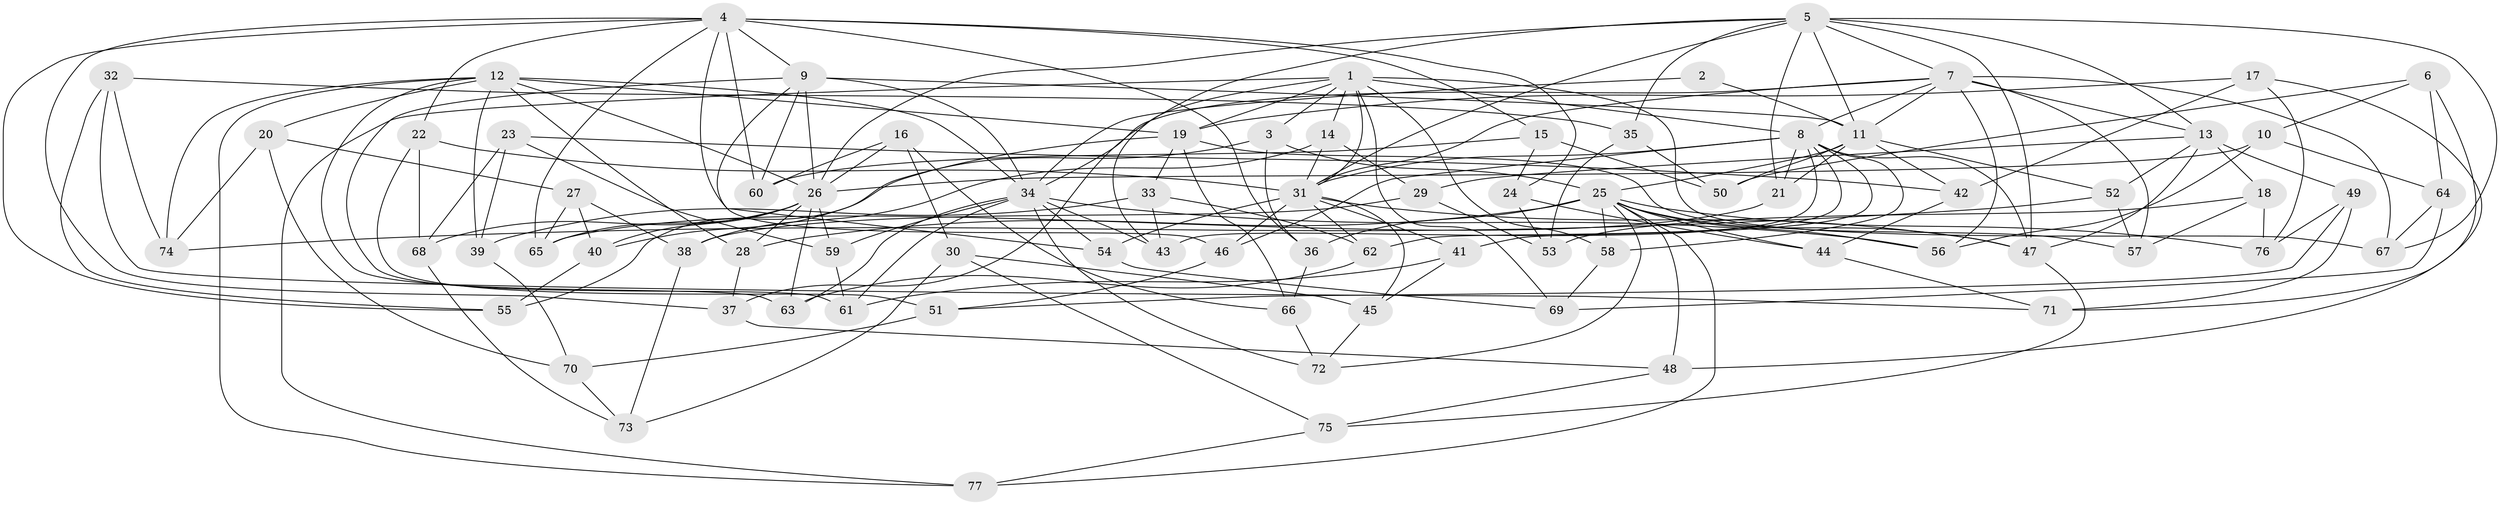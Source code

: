 // original degree distribution, {4: 1.0}
// Generated by graph-tools (version 1.1) at 2025/54/03/04/25 22:54:03]
// undirected, 77 vertices, 193 edges
graph export_dot {
  node [color=gray90,style=filled];
  1;
  2;
  3;
  4;
  5;
  6;
  7;
  8;
  9;
  10;
  11;
  12;
  13;
  14;
  15;
  16;
  17;
  18;
  19;
  20;
  21;
  22;
  23;
  24;
  25;
  26;
  27;
  28;
  29;
  30;
  31;
  32;
  33;
  34;
  35;
  36;
  37;
  38;
  39;
  40;
  41;
  42;
  43;
  44;
  45;
  46;
  47;
  48;
  49;
  50;
  51;
  52;
  53;
  54;
  55;
  56;
  57;
  58;
  59;
  60;
  61;
  62;
  63;
  64;
  65;
  66;
  67;
  68;
  69;
  70;
  71;
  72;
  73;
  74;
  75;
  76;
  77;
  1 -- 3 [weight=1.0];
  1 -- 8 [weight=1.0];
  1 -- 14 [weight=1.0];
  1 -- 19 [weight=1.0];
  1 -- 31 [weight=1.0];
  1 -- 43 [weight=1.0];
  1 -- 58 [weight=1.0];
  1 -- 67 [weight=1.0];
  1 -- 69 [weight=1.0];
  1 -- 77 [weight=1.0];
  2 -- 11 [weight=2.0];
  2 -- 34 [weight=2.0];
  3 -- 25 [weight=1.0];
  3 -- 36 [weight=1.0];
  3 -- 40 [weight=1.0];
  4 -- 9 [weight=1.0];
  4 -- 15 [weight=1.0];
  4 -- 22 [weight=1.0];
  4 -- 24 [weight=1.0];
  4 -- 36 [weight=1.0];
  4 -- 37 [weight=1.0];
  4 -- 46 [weight=1.0];
  4 -- 55 [weight=1.0];
  4 -- 60 [weight=1.0];
  4 -- 65 [weight=1.0];
  5 -- 7 [weight=1.0];
  5 -- 11 [weight=1.0];
  5 -- 13 [weight=2.0];
  5 -- 21 [weight=1.0];
  5 -- 26 [weight=2.0];
  5 -- 31 [weight=1.0];
  5 -- 35 [weight=1.0];
  5 -- 37 [weight=1.0];
  5 -- 47 [weight=1.0];
  5 -- 67 [weight=1.0];
  6 -- 10 [weight=1.0];
  6 -- 50 [weight=1.0];
  6 -- 64 [weight=1.0];
  6 -- 71 [weight=1.0];
  7 -- 8 [weight=1.0];
  7 -- 11 [weight=2.0];
  7 -- 13 [weight=3.0];
  7 -- 31 [weight=1.0];
  7 -- 34 [weight=1.0];
  7 -- 56 [weight=1.0];
  7 -- 57 [weight=1.0];
  7 -- 67 [weight=1.0];
  8 -- 21 [weight=1.0];
  8 -- 31 [weight=1.0];
  8 -- 41 [weight=1.0];
  8 -- 43 [weight=1.0];
  8 -- 46 [weight=1.0];
  8 -- 47 [weight=1.0];
  8 -- 58 [weight=1.0];
  8 -- 62 [weight=1.0];
  9 -- 11 [weight=2.0];
  9 -- 26 [weight=1.0];
  9 -- 34 [weight=1.0];
  9 -- 54 [weight=1.0];
  9 -- 60 [weight=1.0];
  9 -- 61 [weight=1.0];
  10 -- 26 [weight=1.0];
  10 -- 56 [weight=1.0];
  10 -- 64 [weight=1.0];
  11 -- 21 [weight=1.0];
  11 -- 25 [weight=1.0];
  11 -- 42 [weight=1.0];
  11 -- 50 [weight=1.0];
  11 -- 52 [weight=1.0];
  12 -- 19 [weight=2.0];
  12 -- 20 [weight=1.0];
  12 -- 26 [weight=1.0];
  12 -- 28 [weight=1.0];
  12 -- 34 [weight=1.0];
  12 -- 39 [weight=1.0];
  12 -- 63 [weight=1.0];
  12 -- 74 [weight=1.0];
  12 -- 77 [weight=1.0];
  13 -- 18 [weight=1.0];
  13 -- 29 [weight=1.0];
  13 -- 47 [weight=1.0];
  13 -- 49 [weight=1.0];
  13 -- 52 [weight=1.0];
  14 -- 29 [weight=1.0];
  14 -- 31 [weight=1.0];
  14 -- 38 [weight=1.0];
  15 -- 24 [weight=1.0];
  15 -- 50 [weight=1.0];
  15 -- 60 [weight=1.0];
  16 -- 26 [weight=1.0];
  16 -- 30 [weight=1.0];
  16 -- 60 [weight=1.0];
  16 -- 66 [weight=1.0];
  17 -- 19 [weight=1.0];
  17 -- 42 [weight=1.0];
  17 -- 48 [weight=1.0];
  17 -- 76 [weight=1.0];
  18 -- 53 [weight=1.0];
  18 -- 57 [weight=1.0];
  18 -- 76 [weight=1.0];
  19 -- 33 [weight=1.0];
  19 -- 55 [weight=1.0];
  19 -- 57 [weight=1.0];
  19 -- 66 [weight=1.0];
  20 -- 27 [weight=1.0];
  20 -- 70 [weight=1.0];
  20 -- 74 [weight=1.0];
  21 -- 65 [weight=1.0];
  22 -- 31 [weight=1.0];
  22 -- 51 [weight=1.0];
  22 -- 68 [weight=1.0];
  23 -- 39 [weight=1.0];
  23 -- 42 [weight=1.0];
  23 -- 59 [weight=1.0];
  23 -- 68 [weight=1.0];
  24 -- 44 [weight=1.0];
  24 -- 53 [weight=1.0];
  25 -- 28 [weight=1.0];
  25 -- 36 [weight=1.0];
  25 -- 44 [weight=1.0];
  25 -- 47 [weight=1.0];
  25 -- 48 [weight=1.0];
  25 -- 56 [weight=1.0];
  25 -- 58 [weight=1.0];
  25 -- 72 [weight=1.0];
  25 -- 76 [weight=1.0];
  25 -- 77 [weight=1.0];
  26 -- 28 [weight=1.0];
  26 -- 40 [weight=1.0];
  26 -- 59 [weight=1.0];
  26 -- 63 [weight=1.0];
  26 -- 65 [weight=1.0];
  26 -- 68 [weight=1.0];
  27 -- 38 [weight=1.0];
  27 -- 40 [weight=1.0];
  27 -- 65 [weight=1.0];
  28 -- 37 [weight=1.0];
  29 -- 38 [weight=1.0];
  29 -- 53 [weight=1.0];
  30 -- 45 [weight=1.0];
  30 -- 73 [weight=1.0];
  30 -- 75 [weight=1.0];
  31 -- 41 [weight=1.0];
  31 -- 45 [weight=1.0];
  31 -- 46 [weight=1.0];
  31 -- 47 [weight=1.0];
  31 -- 54 [weight=1.0];
  31 -- 62 [weight=1.0];
  32 -- 35 [weight=1.0];
  32 -- 55 [weight=1.0];
  32 -- 71 [weight=1.0];
  32 -- 74 [weight=1.0];
  33 -- 39 [weight=1.0];
  33 -- 43 [weight=1.0];
  33 -- 62 [weight=1.0];
  34 -- 43 [weight=1.0];
  34 -- 54 [weight=1.0];
  34 -- 56 [weight=1.0];
  34 -- 59 [weight=1.0];
  34 -- 61 [weight=1.0];
  34 -- 63 [weight=1.0];
  34 -- 72 [weight=1.0];
  35 -- 50 [weight=1.0];
  35 -- 53 [weight=1.0];
  36 -- 66 [weight=1.0];
  37 -- 48 [weight=1.0];
  38 -- 73 [weight=1.0];
  39 -- 70 [weight=1.0];
  40 -- 55 [weight=1.0];
  41 -- 45 [weight=1.0];
  41 -- 61 [weight=1.0];
  42 -- 44 [weight=1.0];
  44 -- 71 [weight=1.0];
  45 -- 72 [weight=1.0];
  46 -- 51 [weight=1.0];
  47 -- 75 [weight=1.0];
  48 -- 75 [weight=1.0];
  49 -- 51 [weight=1.0];
  49 -- 71 [weight=1.0];
  49 -- 76 [weight=1.0];
  51 -- 70 [weight=1.0];
  52 -- 57 [weight=1.0];
  52 -- 74 [weight=1.0];
  54 -- 69 [weight=1.0];
  58 -- 69 [weight=1.0];
  59 -- 61 [weight=1.0];
  62 -- 63 [weight=1.0];
  64 -- 67 [weight=1.0];
  64 -- 69 [weight=1.0];
  66 -- 72 [weight=1.0];
  68 -- 73 [weight=1.0];
  70 -- 73 [weight=1.0];
  75 -- 77 [weight=1.0];
}
